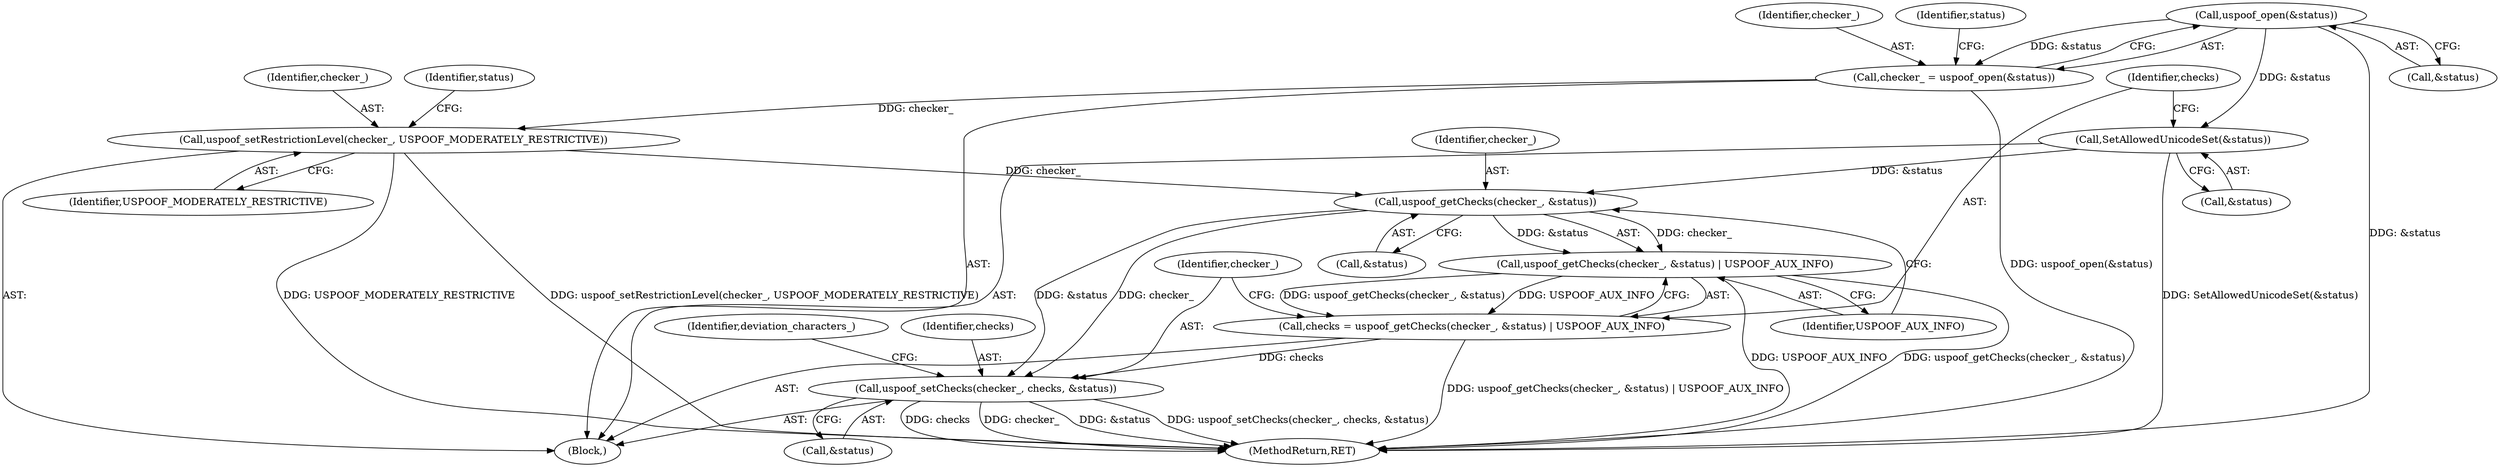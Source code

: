 digraph "0_Chrome_08cb718ba7c3961c1006176c9faba0a5841ec792_0@API" {
"1000110" [label="(Call,uspoof_open(&status))"];
"1000108" [label="(Call,checker_ = uspoof_open(&status))"];
"1000121" [label="(Call,uspoof_setRestrictionLevel(checker_, USPOOF_MODERATELY_RESTRICTIVE))"];
"1000131" [label="(Call,uspoof_getChecks(checker_, &status))"];
"1000130" [label="(Call,uspoof_getChecks(checker_, &status) | USPOOF_AUX_INFO)"];
"1000128" [label="(Call,checks = uspoof_getChecks(checker_, &status) | USPOOF_AUX_INFO)"];
"1000136" [label="(Call,uspoof_setChecks(checker_, checks, &status))"];
"1000124" [label="(Call,SetAllowedUnicodeSet(&status))"];
"1000108" [label="(Call,checker_ = uspoof_open(&status))"];
"1000130" [label="(Call,uspoof_getChecks(checker_, &status) | USPOOF_AUX_INFO)"];
"1000109" [label="(Identifier,checker_)"];
"1000142" [label="(Identifier,deviation_characters_)"];
"1000111" [label="(Call,&status)"];
"1000125" [label="(Call,&status)"];
"1000138" [label="(Identifier,checks)"];
"1000179" [label="(MethodReturn,RET)"];
"1000136" [label="(Call,uspoof_setChecks(checker_, checks, &status))"];
"1000110" [label="(Call,uspoof_open(&status))"];
"1000115" [label="(Identifier,status)"];
"1000124" [label="(Call,SetAllowedUnicodeSet(&status))"];
"1000133" [label="(Call,&status)"];
"1000135" [label="(Identifier,USPOOF_AUX_INFO)"];
"1000129" [label="(Identifier,checks)"];
"1000123" [label="(Identifier,USPOOF_MODERATELY_RESTRICTIVE)"];
"1000137" [label="(Identifier,checker_)"];
"1000131" [label="(Call,uspoof_getChecks(checker_, &status))"];
"1000128" [label="(Call,checks = uspoof_getChecks(checker_, &status) | USPOOF_AUX_INFO)"];
"1000139" [label="(Call,&status)"];
"1000122" [label="(Identifier,checker_)"];
"1000103" [label="(Block,)"];
"1000126" [label="(Identifier,status)"];
"1000132" [label="(Identifier,checker_)"];
"1000121" [label="(Call,uspoof_setRestrictionLevel(checker_, USPOOF_MODERATELY_RESTRICTIVE))"];
"1000110" -> "1000108"  [label="AST: "];
"1000110" -> "1000111"  [label="CFG: "];
"1000111" -> "1000110"  [label="AST: "];
"1000108" -> "1000110"  [label="CFG: "];
"1000110" -> "1000179"  [label="DDG: &status"];
"1000110" -> "1000108"  [label="DDG: &status"];
"1000110" -> "1000124"  [label="DDG: &status"];
"1000108" -> "1000103"  [label="AST: "];
"1000109" -> "1000108"  [label="AST: "];
"1000115" -> "1000108"  [label="CFG: "];
"1000108" -> "1000179"  [label="DDG: uspoof_open(&status)"];
"1000108" -> "1000121"  [label="DDG: checker_"];
"1000121" -> "1000103"  [label="AST: "];
"1000121" -> "1000123"  [label="CFG: "];
"1000122" -> "1000121"  [label="AST: "];
"1000123" -> "1000121"  [label="AST: "];
"1000126" -> "1000121"  [label="CFG: "];
"1000121" -> "1000179"  [label="DDG: USPOOF_MODERATELY_RESTRICTIVE"];
"1000121" -> "1000179"  [label="DDG: uspoof_setRestrictionLevel(checker_, USPOOF_MODERATELY_RESTRICTIVE)"];
"1000121" -> "1000131"  [label="DDG: checker_"];
"1000131" -> "1000130"  [label="AST: "];
"1000131" -> "1000133"  [label="CFG: "];
"1000132" -> "1000131"  [label="AST: "];
"1000133" -> "1000131"  [label="AST: "];
"1000135" -> "1000131"  [label="CFG: "];
"1000131" -> "1000130"  [label="DDG: checker_"];
"1000131" -> "1000130"  [label="DDG: &status"];
"1000124" -> "1000131"  [label="DDG: &status"];
"1000131" -> "1000136"  [label="DDG: checker_"];
"1000131" -> "1000136"  [label="DDG: &status"];
"1000130" -> "1000128"  [label="AST: "];
"1000130" -> "1000135"  [label="CFG: "];
"1000135" -> "1000130"  [label="AST: "];
"1000128" -> "1000130"  [label="CFG: "];
"1000130" -> "1000179"  [label="DDG: USPOOF_AUX_INFO"];
"1000130" -> "1000179"  [label="DDG: uspoof_getChecks(checker_, &status)"];
"1000130" -> "1000128"  [label="DDG: uspoof_getChecks(checker_, &status)"];
"1000130" -> "1000128"  [label="DDG: USPOOF_AUX_INFO"];
"1000128" -> "1000103"  [label="AST: "];
"1000129" -> "1000128"  [label="AST: "];
"1000137" -> "1000128"  [label="CFG: "];
"1000128" -> "1000179"  [label="DDG: uspoof_getChecks(checker_, &status) | USPOOF_AUX_INFO"];
"1000128" -> "1000136"  [label="DDG: checks"];
"1000136" -> "1000103"  [label="AST: "];
"1000136" -> "1000139"  [label="CFG: "];
"1000137" -> "1000136"  [label="AST: "];
"1000138" -> "1000136"  [label="AST: "];
"1000139" -> "1000136"  [label="AST: "];
"1000142" -> "1000136"  [label="CFG: "];
"1000136" -> "1000179"  [label="DDG: &status"];
"1000136" -> "1000179"  [label="DDG: uspoof_setChecks(checker_, checks, &status)"];
"1000136" -> "1000179"  [label="DDG: checks"];
"1000136" -> "1000179"  [label="DDG: checker_"];
"1000124" -> "1000103"  [label="AST: "];
"1000124" -> "1000125"  [label="CFG: "];
"1000125" -> "1000124"  [label="AST: "];
"1000129" -> "1000124"  [label="CFG: "];
"1000124" -> "1000179"  [label="DDG: SetAllowedUnicodeSet(&status)"];
}
